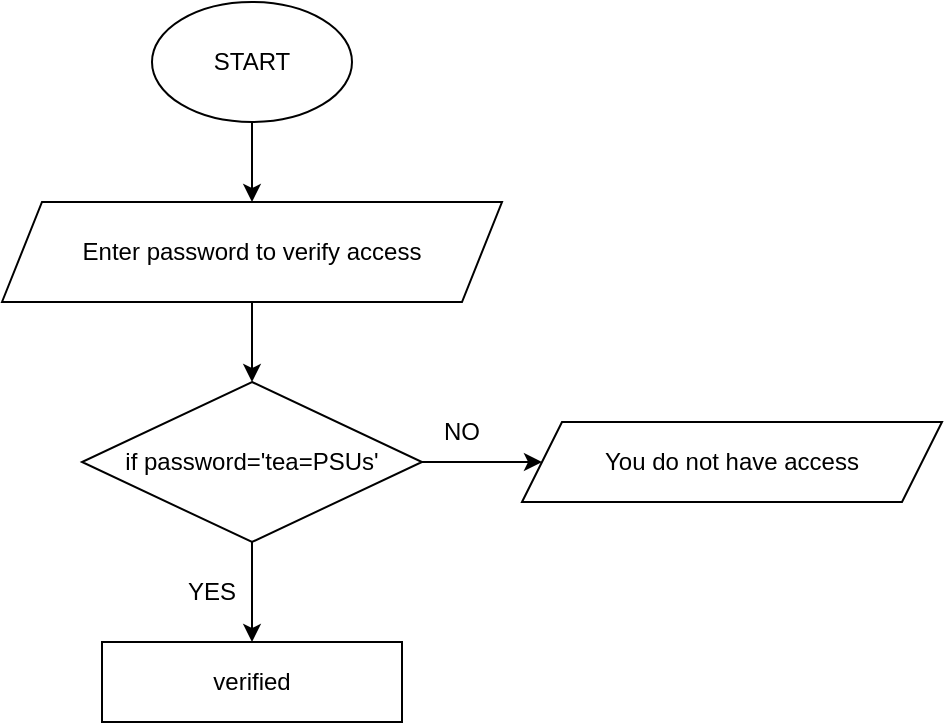 <mxfile version="16.5.6" type="github">
  <diagram id="sXA_peli1Wi5wcpvEn6-" name="Page-1">
    <mxGraphModel dx="597" dy="635" grid="1" gridSize="10" guides="1" tooltips="1" connect="1" arrows="1" fold="1" page="1" pageScale="1" pageWidth="850" pageHeight="1100" math="0" shadow="0">
      <root>
        <mxCell id="0" />
        <mxCell id="1" parent="0" />
        <mxCell id="2dVahnd8LIlWrf2m8G_E-9" style="edgeStyle=orthogonalEdgeStyle;rounded=0;orthogonalLoop=1;jettySize=auto;html=1;entryX=0.5;entryY=0;entryDx=0;entryDy=0;" edge="1" parent="1" source="2dVahnd8LIlWrf2m8G_E-1" target="2dVahnd8LIlWrf2m8G_E-2">
          <mxGeometry relative="1" as="geometry" />
        </mxCell>
        <mxCell id="2dVahnd8LIlWrf2m8G_E-1" value="START" style="ellipse;whiteSpace=wrap;html=1;" vertex="1" parent="1">
          <mxGeometry x="295" y="10" width="100" height="60" as="geometry" />
        </mxCell>
        <mxCell id="2dVahnd8LIlWrf2m8G_E-7" style="edgeStyle=orthogonalEdgeStyle;rounded=0;orthogonalLoop=1;jettySize=auto;html=1;entryX=0.5;entryY=0;entryDx=0;entryDy=0;" edge="1" parent="1" source="2dVahnd8LIlWrf2m8G_E-2" target="2dVahnd8LIlWrf2m8G_E-5">
          <mxGeometry relative="1" as="geometry" />
        </mxCell>
        <mxCell id="2dVahnd8LIlWrf2m8G_E-2" value="Enter password to verify access" style="shape=parallelogram;perimeter=parallelogramPerimeter;whiteSpace=wrap;html=1;fixedSize=1;" vertex="1" parent="1">
          <mxGeometry x="220" y="110" width="250" height="50" as="geometry" />
        </mxCell>
        <mxCell id="2dVahnd8LIlWrf2m8G_E-12" style="edgeStyle=orthogonalEdgeStyle;rounded=0;orthogonalLoop=1;jettySize=auto;html=1;" edge="1" parent="1" source="2dVahnd8LIlWrf2m8G_E-5" target="2dVahnd8LIlWrf2m8G_E-13">
          <mxGeometry relative="1" as="geometry">
            <mxPoint x="345" y="320" as="targetPoint" />
          </mxGeometry>
        </mxCell>
        <mxCell id="2dVahnd8LIlWrf2m8G_E-18" style="edgeStyle=orthogonalEdgeStyle;rounded=0;orthogonalLoop=1;jettySize=auto;html=1;" edge="1" parent="1" source="2dVahnd8LIlWrf2m8G_E-5">
          <mxGeometry relative="1" as="geometry">
            <mxPoint x="490" y="240" as="targetPoint" />
          </mxGeometry>
        </mxCell>
        <mxCell id="2dVahnd8LIlWrf2m8G_E-5" value="if password=&#39;tea=PSUs&#39;" style="rhombus;whiteSpace=wrap;html=1;" vertex="1" parent="1">
          <mxGeometry x="260" y="200" width="170" height="80" as="geometry" />
        </mxCell>
        <mxCell id="2dVahnd8LIlWrf2m8G_E-13" value="verified" style="rounded=0;whiteSpace=wrap;html=1;" vertex="1" parent="1">
          <mxGeometry x="270" y="330" width="150" height="40" as="geometry" />
        </mxCell>
        <mxCell id="2dVahnd8LIlWrf2m8G_E-14" value="You do not have access" style="shape=parallelogram;perimeter=parallelogramPerimeter;whiteSpace=wrap;html=1;fixedSize=1;" vertex="1" parent="1">
          <mxGeometry x="480" y="220" width="210" height="40" as="geometry" />
        </mxCell>
        <mxCell id="2dVahnd8LIlWrf2m8G_E-15" value="NO" style="text;html=1;strokeColor=none;fillColor=none;align=center;verticalAlign=middle;whiteSpace=wrap;rounded=0;" vertex="1" parent="1">
          <mxGeometry x="420" y="210" width="60" height="30" as="geometry" />
        </mxCell>
        <mxCell id="2dVahnd8LIlWrf2m8G_E-17" value="YES" style="text;html=1;strokeColor=none;fillColor=none;align=center;verticalAlign=middle;whiteSpace=wrap;rounded=0;" vertex="1" parent="1">
          <mxGeometry x="295" y="290" width="60" height="30" as="geometry" />
        </mxCell>
      </root>
    </mxGraphModel>
  </diagram>
</mxfile>
